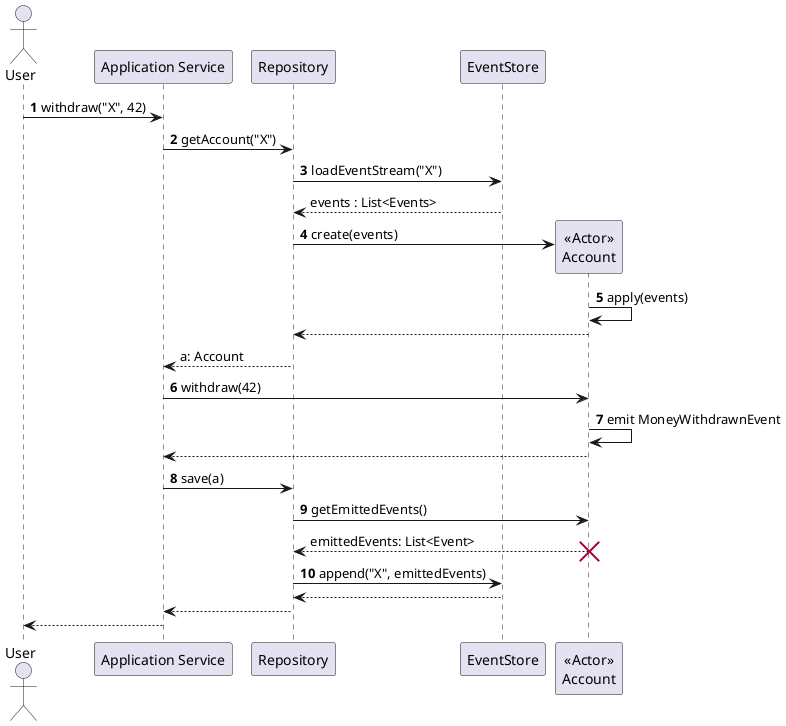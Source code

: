 @startuml

actor "User" as U
participant "Application Service" as AS
participant "Repository" as R
participant "EventStore" as ES
U -> AS: **1** withdraw("X", 42)
AS -> R: **2** getAccount("X")
R -> ES: **3** loadEventStream("X")
R <-- ES: events : List<Events>
create "<<Actor>>\nAccount" as A
R ->  A: **4** create(events)
A -> A: **5** apply(events)
R <-- A
AS <-- R: a: Account
AS -> A: **6** withdraw(42)
A -> A: **7** emit MoneyWithdrawnEvent
AS <-- A 
AS -> R: **8** save(a)
R -> A: **9** getEmittedEvents()
R <-- A: emittedEvents: List<Event>
destroy A
R -> ES: **10** append("X", emittedEvents)
R <-- ES
AS <-- R
U <-- AS

@enduml